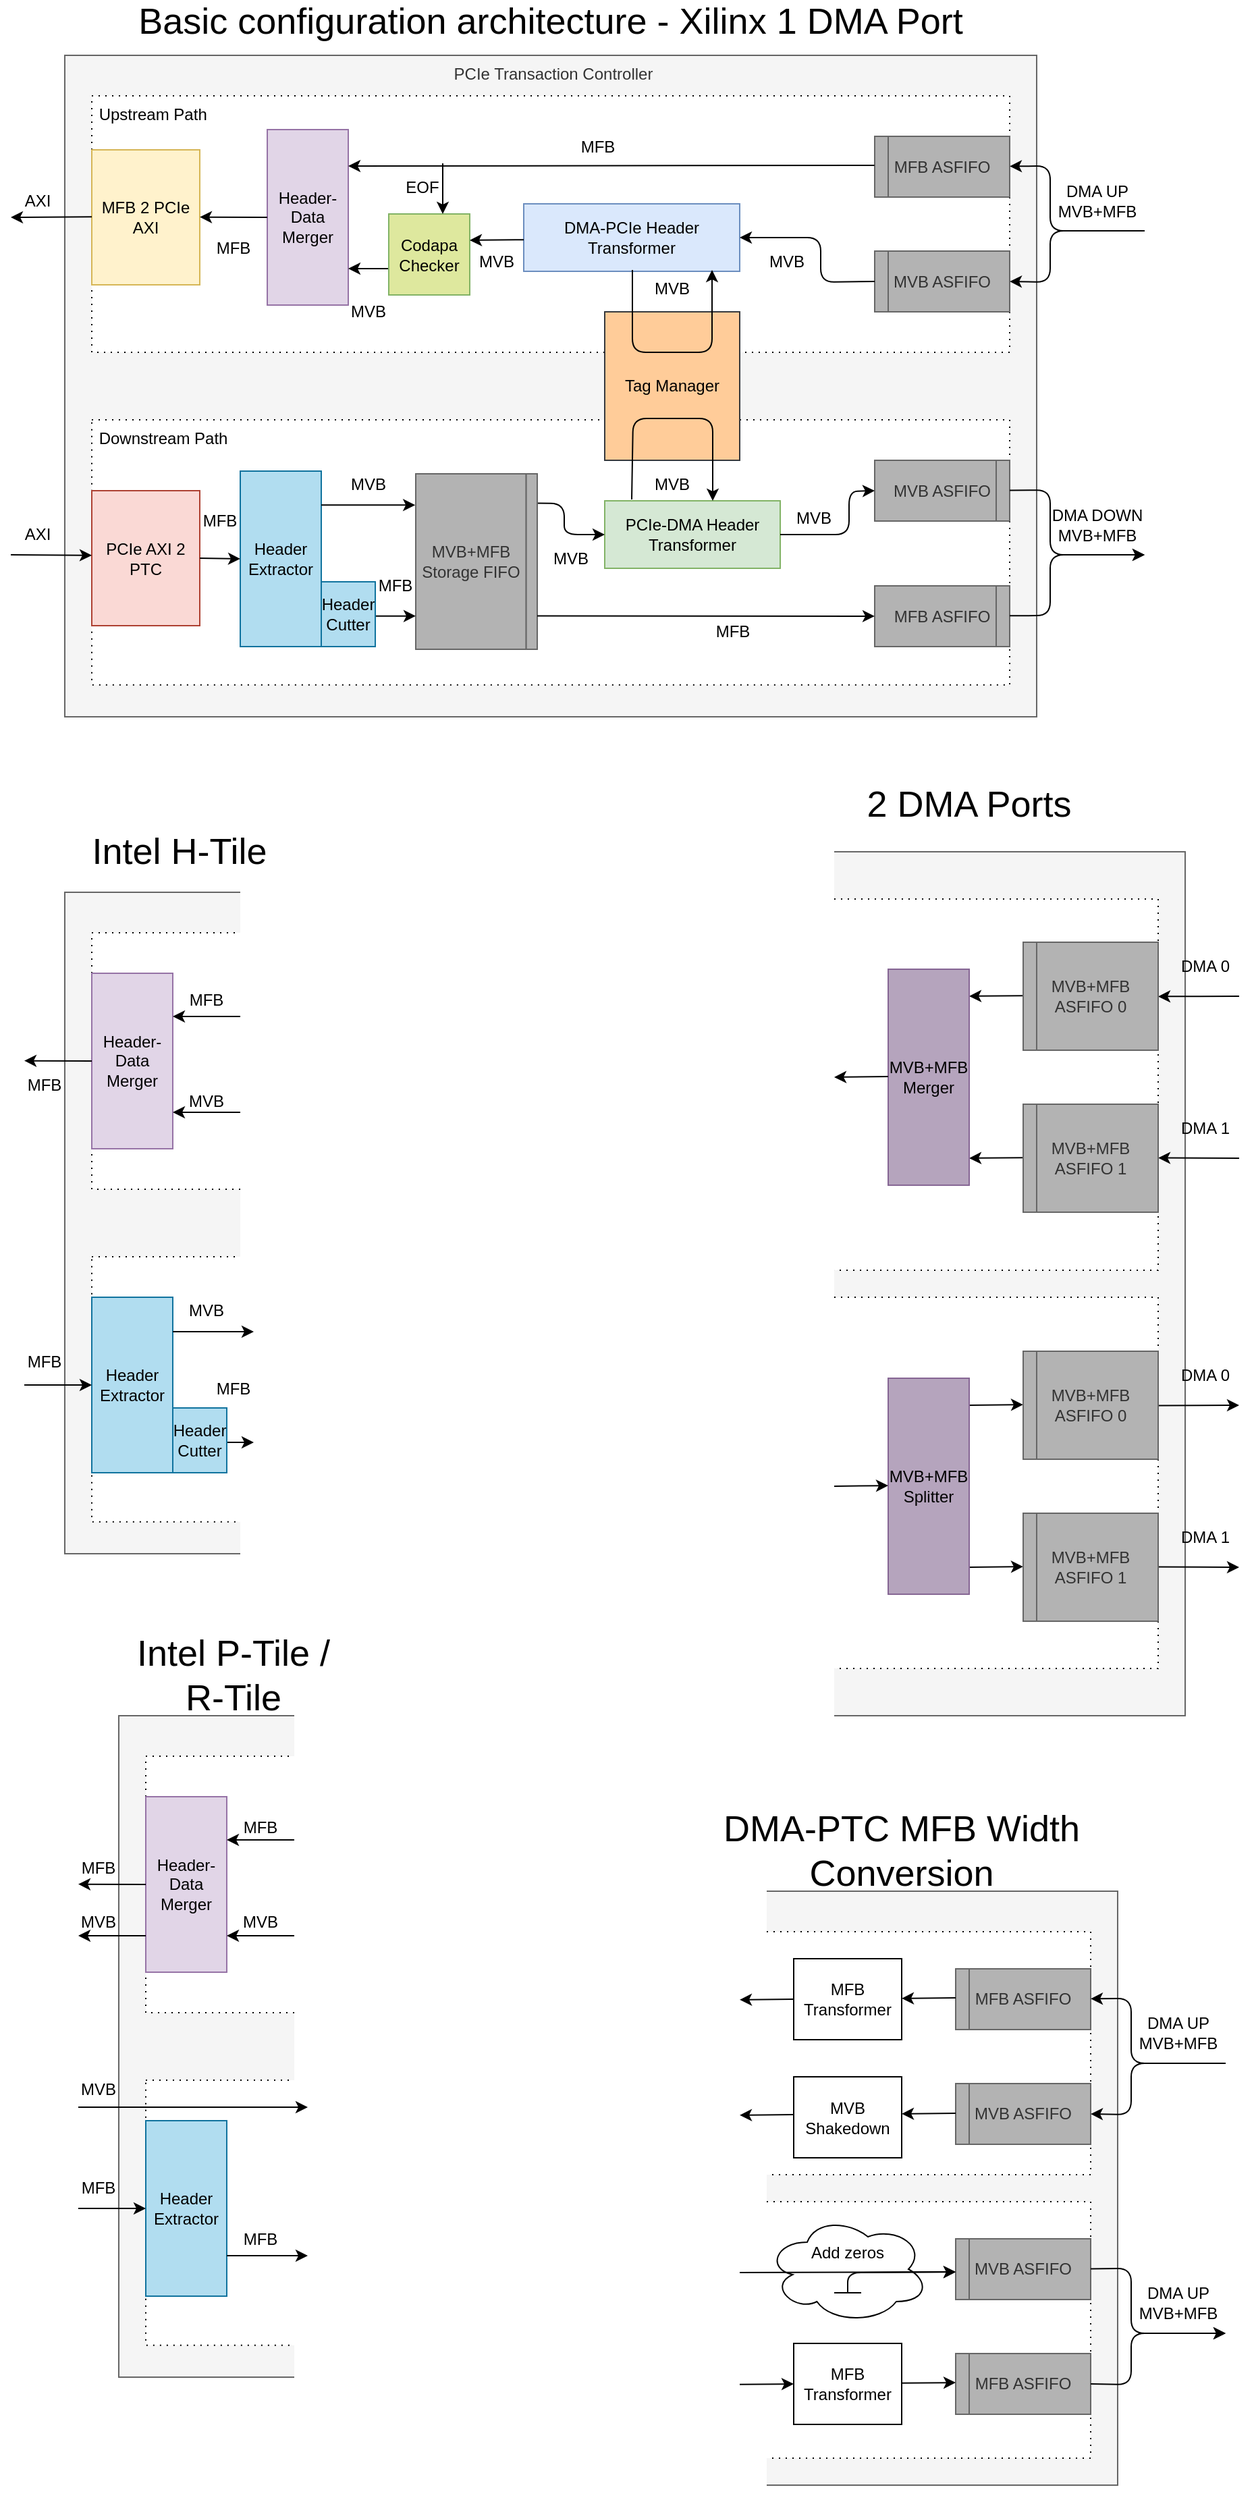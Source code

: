 <mxfile version="14.6.12" type="device"><diagram id="xTpiPwgHce6fe6Ud6E1_" name="Page-1"><mxGraphModel dx="1673" dy="1736" grid="1" gridSize="10" guides="1" tooltips="1" connect="1" arrows="1" fold="1" page="1" pageScale="1" pageWidth="1169" pageHeight="827" math="0" shadow="0"><root><mxCell id="0"/><mxCell id="1" parent="0"/><mxCell id="1_tDO64we44jOzULqtLH-165" value="" style="group" vertex="1" connectable="0" parent="1"><mxGeometry x="790" y="560" width="370" height="700" as="geometry"/></mxCell><mxCell id="1_tDO64we44jOzULqtLH-6" value="" style="rounded=0;whiteSpace=wrap;html=1;align=center;verticalAlign=top;spacingLeft=4;fillColor=#f5f5f5;strokeColor=#666666;fontColor=#333333;" vertex="1" parent="1_tDO64we44jOzULqtLH-165"><mxGeometry x="40" y="50" width="280" height="640" as="geometry"/></mxCell><mxCell id="1_tDO64we44jOzULqtLH-7" value="" style="rounded=0;whiteSpace=wrap;html=1;dashed=1;dashPattern=1 4;verticalAlign=top;align=left;" vertex="1" parent="1_tDO64we44jOzULqtLH-165"><mxGeometry x="30" y="380" width="270" height="275.01" as="geometry"/></mxCell><mxCell id="1_tDO64we44jOzULqtLH-8" value="" style="rounded=0;whiteSpace=wrap;html=1;dashed=1;dashPattern=1 4;verticalAlign=top;align=left;" vertex="1" parent="1_tDO64we44jOzULqtLH-165"><mxGeometry x="30" y="84.98" width="270" height="275.02" as="geometry"/></mxCell><mxCell id="1_tDO64we44jOzULqtLH-13" value="" style="endArrow=classic;html=1;" edge="1" parent="1_tDO64we44jOzULqtLH-165"><mxGeometry width="50" height="50" relative="1" as="geometry"><mxPoint x="360" y="157" as="sourcePoint"/><mxPoint x="300.0" y="157.188" as="targetPoint"/><Array as="points"/></mxGeometry></mxCell><mxCell id="1_tDO64we44jOzULqtLH-14" value="" style="endArrow=classic;html=1;" edge="1" parent="1_tDO64we44jOzULqtLH-165"><mxGeometry width="50" height="50" relative="1" as="geometry"><mxPoint x="360" y="277" as="sourcePoint"/><mxPoint x="300.0" y="276.768" as="targetPoint"/><Array as="points"/></mxGeometry></mxCell><mxCell id="1_tDO64we44jOzULqtLH-15" value="DMA 0" style="rounded=0;whiteSpace=wrap;html=1;dashed=1;dashPattern=1 4;fillColor=none;align=center;strokeColor=none;" vertex="1" parent="1_tDO64we44jOzULqtLH-165"><mxGeometry x="300" y="117" width="70" height="35" as="geometry"/></mxCell><mxCell id="1_tDO64we44jOzULqtLH-16" value="DMA 1" style="rounded=0;whiteSpace=wrap;html=1;dashed=1;dashPattern=1 4;fillColor=none;align=center;strokeColor=none;" vertex="1" parent="1_tDO64we44jOzULqtLH-165"><mxGeometry x="300" y="237" width="70" height="35" as="geometry"/></mxCell><mxCell id="1_tDO64we44jOzULqtLH-20" value="" style="endArrow=classic;html=1;" edge="1" parent="1_tDO64we44jOzULqtLH-165"><mxGeometry width="50" height="50" relative="1" as="geometry"><mxPoint x="200" y="156.58" as="sourcePoint"/><mxPoint x="160" y="157" as="targetPoint"/><Array as="points"/></mxGeometry></mxCell><mxCell id="1_tDO64we44jOzULqtLH-21" value="" style="endArrow=classic;html=1;" edge="1" parent="1_tDO64we44jOzULqtLH-165"><mxGeometry width="50" height="50" relative="1" as="geometry"><mxPoint x="200" y="276.58" as="sourcePoint"/><mxPoint x="160" y="277" as="targetPoint"/><Array as="points"/></mxGeometry></mxCell><mxCell id="1_tDO64we44jOzULqtLH-22" value="MVB+MFB Merger" style="rounded=0;whiteSpace=wrap;html=1;strokeColor=#866694;fillColor=#B5A4BD;" vertex="1" parent="1_tDO64we44jOzULqtLH-165"><mxGeometry x="100" y="137" width="60" height="160" as="geometry"/></mxCell><mxCell id="1_tDO64we44jOzULqtLH-23" value="" style="group" vertex="1" connectable="0" parent="1_tDO64we44jOzULqtLH-165"><mxGeometry x="200" y="117" width="100" height="200" as="geometry"/></mxCell><mxCell id="1_tDO64we44jOzULqtLH-3" value="" style="group;verticalAlign=top;" vertex="1" connectable="0" parent="1_tDO64we44jOzULqtLH-23"><mxGeometry width="100" height="80" as="geometry"/></mxCell><mxCell id="1_tDO64we44jOzULqtLH-4" value="MVB+MFB ASFIFO 0" style="rounded=0;whiteSpace=wrap;html=1;fillColor=#B3B3B3;strokeColor=#666666;fontColor=#333333;" vertex="1" parent="1_tDO64we44jOzULqtLH-3"><mxGeometry width="100" height="80" as="geometry"/></mxCell><mxCell id="1_tDO64we44jOzULqtLH-5" value="" style="endArrow=none;html=1;fillColor=#f5f5f5;strokeColor=#666666;" edge="1" parent="1_tDO64we44jOzULqtLH-3"><mxGeometry width="50" height="50" relative="1" as="geometry"><mxPoint x="10" y="80" as="sourcePoint"/><mxPoint x="10" as="targetPoint"/></mxGeometry></mxCell><mxCell id="1_tDO64we44jOzULqtLH-10" value="" style="group;verticalAlign=top;" vertex="1" connectable="0" parent="1_tDO64we44jOzULqtLH-23"><mxGeometry y="120" width="100" height="80" as="geometry"/></mxCell><mxCell id="1_tDO64we44jOzULqtLH-11" value="MVB+MFB ASFIFO 1" style="rounded=0;whiteSpace=wrap;html=1;fillColor=#B3B3B3;strokeColor=#666666;fontColor=#333333;" vertex="1" parent="1_tDO64we44jOzULqtLH-10"><mxGeometry width="100" height="80" as="geometry"/></mxCell><mxCell id="1_tDO64we44jOzULqtLH-12" value="" style="endArrow=none;html=1;fillColor=#f5f5f5;strokeColor=#666666;" edge="1" parent="1_tDO64we44jOzULqtLH-10"><mxGeometry width="50" height="50" relative="1" as="geometry"><mxPoint x="10" y="80" as="sourcePoint"/><mxPoint x="10" as="targetPoint"/></mxGeometry></mxCell><mxCell id="1_tDO64we44jOzULqtLH-26" value="" style="endArrow=classic;html=1;" edge="1" parent="1_tDO64we44jOzULqtLH-165"><mxGeometry width="50" height="50" relative="1" as="geometry"><mxPoint x="100" y="216.5" as="sourcePoint"/><mxPoint x="60" y="217" as="targetPoint"/><Array as="points"/></mxGeometry></mxCell><mxCell id="1_tDO64we44jOzULqtLH-45" value="" style="endArrow=classic;html=1;" edge="1" parent="1_tDO64we44jOzULqtLH-165"><mxGeometry width="50" height="50" relative="1" as="geometry"><mxPoint x="300.0" y="460.188" as="sourcePoint"/><mxPoint x="360" y="460" as="targetPoint"/><Array as="points"/></mxGeometry></mxCell><mxCell id="1_tDO64we44jOzULqtLH-46" value="" style="endArrow=classic;html=1;" edge="1" parent="1_tDO64we44jOzULqtLH-165"><mxGeometry width="50" height="50" relative="1" as="geometry"><mxPoint x="300.0" y="579.767" as="sourcePoint"/><mxPoint x="360" y="580" as="targetPoint"/><Array as="points"/></mxGeometry></mxCell><mxCell id="1_tDO64we44jOzULqtLH-47" value="DMA 0" style="rounded=0;whiteSpace=wrap;html=1;dashed=1;dashPattern=1 4;fillColor=none;align=center;strokeColor=none;" vertex="1" parent="1_tDO64we44jOzULqtLH-165"><mxGeometry x="300" y="420" width="70" height="35" as="geometry"/></mxCell><mxCell id="1_tDO64we44jOzULqtLH-48" value="DMA 1" style="rounded=0;whiteSpace=wrap;html=1;dashed=1;dashPattern=1 4;fillColor=none;align=center;strokeColor=none;" vertex="1" parent="1_tDO64we44jOzULqtLH-165"><mxGeometry x="300" y="540" width="70" height="35" as="geometry"/></mxCell><mxCell id="1_tDO64we44jOzULqtLH-49" value="" style="endArrow=classic;html=1;" edge="1" parent="1_tDO64we44jOzULqtLH-165"><mxGeometry width="50" height="50" relative="1" as="geometry"><mxPoint x="160" y="460" as="sourcePoint"/><mxPoint x="200" y="459.58" as="targetPoint"/><Array as="points"/></mxGeometry></mxCell><mxCell id="1_tDO64we44jOzULqtLH-50" value="" style="endArrow=classic;html=1;" edge="1" parent="1_tDO64we44jOzULqtLH-165"><mxGeometry width="50" height="50" relative="1" as="geometry"><mxPoint x="160" y="580" as="sourcePoint"/><mxPoint x="200" y="579.58" as="targetPoint"/><Array as="points"/></mxGeometry></mxCell><mxCell id="1_tDO64we44jOzULqtLH-51" value="MVB+MFB Splitter" style="rounded=0;whiteSpace=wrap;html=1;strokeColor=#866694;fillColor=#B5A4BD;" vertex="1" parent="1_tDO64we44jOzULqtLH-165"><mxGeometry x="100" y="440" width="60" height="160" as="geometry"/></mxCell><mxCell id="1_tDO64we44jOzULqtLH-52" value="" style="group" vertex="1" connectable="0" parent="1_tDO64we44jOzULqtLH-165"><mxGeometry x="200" y="420" width="100" height="200" as="geometry"/></mxCell><mxCell id="1_tDO64we44jOzULqtLH-53" value="" style="group;verticalAlign=top;" vertex="1" connectable="0" parent="1_tDO64we44jOzULqtLH-52"><mxGeometry width="100" height="80" as="geometry"/></mxCell><mxCell id="1_tDO64we44jOzULqtLH-54" value="MVB+MFB ASFIFO 0" style="rounded=0;whiteSpace=wrap;html=1;fillColor=#B3B3B3;strokeColor=#666666;fontColor=#333333;" vertex="1" parent="1_tDO64we44jOzULqtLH-53"><mxGeometry width="100" height="80" as="geometry"/></mxCell><mxCell id="1_tDO64we44jOzULqtLH-55" value="" style="endArrow=none;html=1;fillColor=#f5f5f5;strokeColor=#666666;" edge="1" parent="1_tDO64we44jOzULqtLH-53"><mxGeometry width="50" height="50" relative="1" as="geometry"><mxPoint x="10" y="80" as="sourcePoint"/><mxPoint x="10" as="targetPoint"/></mxGeometry></mxCell><mxCell id="1_tDO64we44jOzULqtLH-56" value="" style="group;verticalAlign=top;" vertex="1" connectable="0" parent="1_tDO64we44jOzULqtLH-52"><mxGeometry y="120" width="100" height="80" as="geometry"/></mxCell><mxCell id="1_tDO64we44jOzULqtLH-57" value="MVB+MFB ASFIFO 1" style="rounded=0;whiteSpace=wrap;html=1;fillColor=#B3B3B3;strokeColor=#666666;fontColor=#333333;" vertex="1" parent="1_tDO64we44jOzULqtLH-56"><mxGeometry width="100" height="80" as="geometry"/></mxCell><mxCell id="1_tDO64we44jOzULqtLH-58" value="" style="endArrow=none;html=1;fillColor=#f5f5f5;strokeColor=#666666;" edge="1" parent="1_tDO64we44jOzULqtLH-56"><mxGeometry width="50" height="50" relative="1" as="geometry"><mxPoint x="10" y="80" as="sourcePoint"/><mxPoint x="10" as="targetPoint"/></mxGeometry></mxCell><mxCell id="1_tDO64we44jOzULqtLH-59" value="" style="endArrow=classic;html=1;" edge="1" parent="1_tDO64we44jOzULqtLH-165"><mxGeometry width="50" height="50" relative="1" as="geometry"><mxPoint x="60" y="520" as="sourcePoint"/><mxPoint x="100" y="519.5" as="targetPoint"/><Array as="points"/></mxGeometry></mxCell><mxCell id="1_tDO64we44jOzULqtLH-61" value="" style="rounded=0;whiteSpace=wrap;html=1;fontSize=27;strokeColor=none;" vertex="1" parent="1_tDO64we44jOzULqtLH-165"><mxGeometry y="40" width="60" height="660" as="geometry"/></mxCell><mxCell id="1_tDO64we44jOzULqtLH-62" value="2 DMA Ports" style="text;html=1;strokeColor=none;fillColor=none;align=center;verticalAlign=middle;whiteSpace=wrap;rounded=0;fontSize=27;" vertex="1" parent="1_tDO64we44jOzULqtLH-165"><mxGeometry width="320" height="30" as="geometry"/></mxCell><mxCell id="1_tDO64we44jOzULqtLH-166" value="" style="group" vertex="1" connectable="0" parent="1"><mxGeometry x="240" y="-20" width="840" height="530" as="geometry"/></mxCell><mxCell id="1_tDO64we44jOzULqtLH-29" value="" style="group" vertex="1" connectable="0" parent="1_tDO64we44jOzULqtLH-166"><mxGeometry x="40" y="40" width="720" height="490" as="geometry"/></mxCell><mxCell id="fyIay_0AKtStZzvYcuYL-131" value="PCIe Transaction Controller" style="rounded=0;whiteSpace=wrap;html=1;align=center;verticalAlign=top;spacingLeft=4;fillColor=#f5f5f5;strokeColor=#666666;fontColor=#333333;" parent="1_tDO64we44jOzULqtLH-29" vertex="1"><mxGeometry width="720" height="490" as="geometry"/></mxCell><mxCell id="ilnZwvJ7p0mJ0lUJtfhc-2" value="&amp;nbsp;Downstream Path" style="rounded=0;whiteSpace=wrap;html=1;dashed=1;dashPattern=1 4;verticalAlign=top;align=left;" parent="1_tDO64we44jOzULqtLH-29" vertex="1"><mxGeometry x="20" y="270" width="680" height="196.43" as="geometry"/></mxCell><mxCell id="ilnZwvJ7p0mJ0lUJtfhc-3" value="&amp;nbsp;Upstream Path" style="rounded=0;whiteSpace=wrap;html=1;dashed=1;dashPattern=1 4;verticalAlign=top;align=left;" parent="1_tDO64we44jOzULqtLH-29" vertex="1"><mxGeometry x="20" y="30" width="680" height="190" as="geometry"/></mxCell><mxCell id="ilnZwvJ7p0mJ0lUJtfhc-6" value="Tag Manager" style="rounded=0;whiteSpace=wrap;html=1;fillColor=#ffcc99;strokeColor=#36393d;" parent="1_tDO64we44jOzULqtLH-166" vertex="1"><mxGeometry x="440" y="230" width="100" height="110" as="geometry"/></mxCell><mxCell id="ilnZwvJ7p0mJ0lUJtfhc-9" value="" style="group" parent="1_tDO64we44jOzULqtLH-166" vertex="1" connectable="0"><mxGeometry x="640" y="100" width="100" height="45" as="geometry"/></mxCell><mxCell id="ilnZwvJ7p0mJ0lUJtfhc-7" value="MFB ASFIFO" style="rounded=0;whiteSpace=wrap;html=1;fillColor=#B3B3B3;strokeColor=#666666;fontColor=#333333;" parent="ilnZwvJ7p0mJ0lUJtfhc-9" vertex="1"><mxGeometry width="100" height="45" as="geometry"/></mxCell><mxCell id="ilnZwvJ7p0mJ0lUJtfhc-8" value="" style="endArrow=none;html=1;fillColor=#f5f5f5;strokeColor=#666666;" parent="ilnZwvJ7p0mJ0lUJtfhc-9" edge="1"><mxGeometry width="50" height="50" relative="1" as="geometry"><mxPoint x="10" y="45" as="sourcePoint"/><mxPoint x="10" as="targetPoint"/></mxGeometry></mxCell><mxCell id="ilnZwvJ7p0mJ0lUJtfhc-10" value="" style="group" parent="1_tDO64we44jOzULqtLH-166" vertex="1" connectable="0"><mxGeometry x="640" y="185" width="100" height="45" as="geometry"/></mxCell><mxCell id="ilnZwvJ7p0mJ0lUJtfhc-11" value="MVB ASFIFO" style="rounded=0;whiteSpace=wrap;html=1;fillColor=#B3B3B3;strokeColor=#666666;fontColor=#333333;" parent="ilnZwvJ7p0mJ0lUJtfhc-10" vertex="1"><mxGeometry width="100" height="45" as="geometry"/></mxCell><mxCell id="ilnZwvJ7p0mJ0lUJtfhc-12" value="" style="endArrow=none;html=1;fillColor=#f5f5f5;strokeColor=#666666;" parent="ilnZwvJ7p0mJ0lUJtfhc-10" edge="1"><mxGeometry width="50" height="50" relative="1" as="geometry"><mxPoint x="10" y="45" as="sourcePoint"/><mxPoint x="10" as="targetPoint"/></mxGeometry></mxCell><mxCell id="ilnZwvJ7p0mJ0lUJtfhc-13" value="rrrr" style="group" parent="1_tDO64we44jOzULqtLH-166" vertex="1" connectable="0"><mxGeometry x="640" y="433" width="100" height="45" as="geometry"/></mxCell><mxCell id="ilnZwvJ7p0mJ0lUJtfhc-14" value="MFB ASFIFO" style="rounded=0;whiteSpace=wrap;html=1;fillColor=#B3B3B3;strokeColor=#666666;fontColor=#333333;" parent="ilnZwvJ7p0mJ0lUJtfhc-13" vertex="1"><mxGeometry width="100" height="45" as="geometry"/></mxCell><mxCell id="ilnZwvJ7p0mJ0lUJtfhc-15" value="" style="endArrow=none;html=1;fillColor=#f5f5f5;strokeColor=#666666;" parent="ilnZwvJ7p0mJ0lUJtfhc-13" edge="1"><mxGeometry width="50" height="50" relative="1" as="geometry"><mxPoint x="90" y="45" as="sourcePoint"/><mxPoint x="90" as="targetPoint"/></mxGeometry></mxCell><mxCell id="ilnZwvJ7p0mJ0lUJtfhc-16" value="" style="group" parent="1_tDO64we44jOzULqtLH-166" vertex="1" connectable="0"><mxGeometry x="640" y="340" width="100" height="45" as="geometry"/></mxCell><mxCell id="ilnZwvJ7p0mJ0lUJtfhc-17" value="MVB ASFIFO" style="rounded=0;whiteSpace=wrap;html=1;fillColor=#B3B3B3;strokeColor=#666666;fontColor=#333333;" parent="ilnZwvJ7p0mJ0lUJtfhc-16" vertex="1"><mxGeometry width="100" height="45" as="geometry"/></mxCell><mxCell id="ilnZwvJ7p0mJ0lUJtfhc-18" value="" style="endArrow=none;html=1;fillColor=#f5f5f5;strokeColor=#666666;" parent="ilnZwvJ7p0mJ0lUJtfhc-16" edge="1"><mxGeometry width="50" height="50" relative="1" as="geometry"><mxPoint x="90" y="45" as="sourcePoint"/><mxPoint x="90" as="targetPoint"/></mxGeometry></mxCell><mxCell id="ilnZwvJ7p0mJ0lUJtfhc-20" value="DMA-PCIe Header Transformer" style="rounded=0;whiteSpace=wrap;html=1;fillColor=#dae8fc;strokeColor=#6c8ebf;" parent="1_tDO64we44jOzULqtLH-166" vertex="1"><mxGeometry x="380" y="150" width="160" height="50" as="geometry"/></mxCell><mxCell id="ilnZwvJ7p0mJ0lUJtfhc-21" value="PCIe-DMA Header Transformer" style="rounded=0;whiteSpace=wrap;html=1;fillColor=#d5e8d4;strokeColor=#82b366;" parent="1_tDO64we44jOzULqtLH-166" vertex="1"><mxGeometry x="440" y="370" width="130" height="50" as="geometry"/></mxCell><mxCell id="ilnZwvJ7p0mJ0lUJtfhc-30" value="Header Extractor" style="rounded=0;whiteSpace=wrap;html=1;fillColor=#b1ddf0;strokeColor=#10739e;" parent="1_tDO64we44jOzULqtLH-166" vertex="1"><mxGeometry x="170" y="348" width="60" height="130" as="geometry"/></mxCell><mxCell id="ilnZwvJ7p0mJ0lUJtfhc-31" value="Header-Data Merger" style="rounded=0;whiteSpace=wrap;html=1;fillColor=#e1d5e7;strokeColor=#9673a6;" parent="1_tDO64we44jOzULqtLH-166" vertex="1"><mxGeometry x="190" y="95" width="60" height="130" as="geometry"/></mxCell><mxCell id="ilnZwvJ7p0mJ0lUJtfhc-32" value="MFB 2 PCIe AXI" style="rounded=0;whiteSpace=wrap;html=1;fillColor=#fff2cc;strokeColor=#d6b656;" parent="1_tDO64we44jOzULqtLH-166" vertex="1"><mxGeometry x="60" y="110" width="80" height="100" as="geometry"/></mxCell><mxCell id="ilnZwvJ7p0mJ0lUJtfhc-33" value="PCIe AXI 2 PTC" style="rounded=0;whiteSpace=wrap;html=1;fillColor=#fad9d5;strokeColor=#ae4132;" parent="1_tDO64we44jOzULqtLH-166" vertex="1"><mxGeometry x="60" y="362.5" width="80" height="100" as="geometry"/></mxCell><mxCell id="ilnZwvJ7p0mJ0lUJtfhc-36" value="" style="endArrow=classic;html=1;exitX=1;exitY=0.5;exitDx=0;exitDy=0;" parent="1_tDO64we44jOzULqtLH-166" source="ilnZwvJ7p0mJ0lUJtfhc-33" edge="1"><mxGeometry width="50" height="50" relative="1" as="geometry"><mxPoint x="870" y="187.5" as="sourcePoint"/><mxPoint x="170" y="413" as="targetPoint"/></mxGeometry></mxCell><mxCell id="ilnZwvJ7p0mJ0lUJtfhc-37" value="" style="endArrow=classic;html=1;" parent="1_tDO64we44jOzULqtLH-166" edge="1"><mxGeometry width="50" height="50" relative="1" as="geometry"><mxPoint x="740" y="362.29" as="sourcePoint"/><mxPoint x="840" y="410" as="targetPoint"/><Array as="points"><mxPoint x="770" y="362"/><mxPoint x="770" y="410"/></Array></mxGeometry></mxCell><mxCell id="ilnZwvJ7p0mJ0lUJtfhc-38" value="" style="endArrow=classic;html=1;" parent="1_tDO64we44jOzULqtLH-166" target="ilnZwvJ7p0mJ0lUJtfhc-7" edge="1"><mxGeometry width="50" height="50" relative="1" as="geometry"><mxPoint x="840" y="170" as="sourcePoint"/><mxPoint x="901.54" y="122.16" as="targetPoint"/><Array as="points"><mxPoint x="770" y="170"/><mxPoint x="770" y="122"/></Array></mxGeometry></mxCell><mxCell id="ilnZwvJ7p0mJ0lUJtfhc-54" value="" style="endArrow=classic;html=1;entryX=-0.005;entryY=0.178;entryDx=0;entryDy=0;entryPerimeter=0;exitX=1;exitY=0.193;exitDx=0;exitDy=0;exitPerimeter=0;" parent="1_tDO64we44jOzULqtLH-166" target="ilnZwvJ7p0mJ0lUJtfhc-24" edge="1" source="ilnZwvJ7p0mJ0lUJtfhc-30"><mxGeometry width="50" height="50" relative="1" as="geometry"><mxPoint x="250" y="373" as="sourcePoint"/><mxPoint x="260" y="373" as="targetPoint"/></mxGeometry></mxCell><mxCell id="ilnZwvJ7p0mJ0lUJtfhc-55" value="" style="endArrow=classic;html=1;entryX=0;entryY=0.5;entryDx=0;entryDy=0;exitX=0.878;exitY=0.167;exitDx=0;exitDy=0;exitPerimeter=0;" parent="1_tDO64we44jOzULqtLH-166" source="ilnZwvJ7p0mJ0lUJtfhc-57" target="ilnZwvJ7p0mJ0lUJtfhc-21" edge="1"><mxGeometry width="50" height="50" relative="1" as="geometry"><mxPoint x="420" y="372.21" as="sourcePoint"/><mxPoint x="530" y="372.41" as="targetPoint"/><Array as="points"><mxPoint x="410" y="372"/><mxPoint x="410" y="395"/></Array></mxGeometry></mxCell><mxCell id="ilnZwvJ7p0mJ0lUJtfhc-58" value="" style="group" parent="1_tDO64we44jOzULqtLH-166" vertex="1" connectable="0"><mxGeometry x="300" y="350" width="90" height="130" as="geometry"/></mxCell><mxCell id="ilnZwvJ7p0mJ0lUJtfhc-23" value="" style="group" parent="ilnZwvJ7p0mJ0lUJtfhc-58" vertex="1" connectable="0"><mxGeometry width="81.818" height="130" as="geometry"/></mxCell><mxCell id="ilnZwvJ7p0mJ0lUJtfhc-24" value="MVB+MFB Storage FIFO" style="rounded=0;whiteSpace=wrap;html=1;fillColor=#B3B3B3;strokeColor=#666666;fontColor=#333333;" parent="ilnZwvJ7p0mJ0lUJtfhc-23" vertex="1"><mxGeometry width="81.818" height="130" as="geometry"/></mxCell><mxCell id="ilnZwvJ7p0mJ0lUJtfhc-56" value="" style="group" parent="ilnZwvJ7p0mJ0lUJtfhc-58" vertex="1" connectable="0"><mxGeometry x="81.818" width="8.182" height="130" as="geometry"/></mxCell><mxCell id="ilnZwvJ7p0mJ0lUJtfhc-57" value="" style="rounded=0;whiteSpace=wrap;html=1;fillColor=#B3B3B3;strokeColor=#666666;fontColor=#333333;" parent="ilnZwvJ7p0mJ0lUJtfhc-56" vertex="1"><mxGeometry width="8.182" height="130" as="geometry"/></mxCell><mxCell id="ilnZwvJ7p0mJ0lUJtfhc-59" value="" style="group" parent="1_tDO64we44jOzULqtLH-166" vertex="1" connectable="0"><mxGeometry x="290" y="434" width="90" height="45" as="geometry"/></mxCell><mxCell id="ilnZwvJ7p0mJ0lUJtfhc-65" value="" style="endArrow=classic;html=1;entryX=0;entryY=0.5;entryDx=0;entryDy=0;exitX=1;exitY=0.826;exitDx=0;exitDy=0;exitPerimeter=0;" parent="1_tDO64we44jOzULqtLH-166" edge="1" source="ilnZwvJ7p0mJ0lUJtfhc-30"><mxGeometry width="50" height="50" relative="1" as="geometry"><mxPoint x="250" y="455" as="sourcePoint"/><mxPoint x="300" y="455.33" as="targetPoint"/></mxGeometry></mxCell><mxCell id="ilnZwvJ7p0mJ0lUJtfhc-66" value="" style="endArrow=classic;html=1;" parent="1_tDO64we44jOzULqtLH-166" target="ilnZwvJ7p0mJ0lUJtfhc-14" edge="1"><mxGeometry width="50" height="50" relative="1" as="geometry"><mxPoint x="390" y="455.21" as="sourcePoint"/><mxPoint x="430" y="455.33" as="targetPoint"/></mxGeometry></mxCell><mxCell id="ilnZwvJ7p0mJ0lUJtfhc-67" value="" style="endArrow=classic;html=1;entryX=0;entryY=0.5;entryDx=0;entryDy=0;exitX=1;exitY=0.5;exitDx=0;exitDy=0;" parent="1_tDO64we44jOzULqtLH-166" source="ilnZwvJ7p0mJ0lUJtfhc-21" target="ilnZwvJ7p0mJ0lUJtfhc-17" edge="1"><mxGeometry width="50" height="50" relative="1" as="geometry"><mxPoint x="600.002" y="395.0" as="sourcePoint"/><mxPoint x="651" y="418.29" as="targetPoint"/><Array as="points"><mxPoint x="621" y="395"/><mxPoint x="621" y="363"/></Array></mxGeometry></mxCell><mxCell id="ilnZwvJ7p0mJ0lUJtfhc-71" value="" style="endArrow=classic;html=1;entryX=1;entryY=0.5;entryDx=0;entryDy=0;exitX=0;exitY=0.5;exitDx=0;exitDy=0;" parent="1_tDO64we44jOzULqtLH-166" source="ilnZwvJ7p0mJ0lUJtfhc-11" target="ilnZwvJ7p0mJ0lUJtfhc-20" edge="1"><mxGeometry width="50" height="50" relative="1" as="geometry"><mxPoint x="646.64" y="170" as="sourcePoint"/><mxPoint x="590" y="170" as="targetPoint"/><Array as="points"><mxPoint x="600" y="208"/><mxPoint x="600" y="175"/></Array></mxGeometry></mxCell><mxCell id="ilnZwvJ7p0mJ0lUJtfhc-73" value="" style="endArrow=classic;html=1;" parent="1_tDO64we44jOzULqtLH-166" edge="1"><mxGeometry width="50" height="50" relative="1" as="geometry"><mxPoint x="300" y="198" as="sourcePoint"/><mxPoint x="250" y="198" as="targetPoint"/><Array as="points"/></mxGeometry></mxCell><mxCell id="ilnZwvJ7p0mJ0lUJtfhc-74" value="" style="endArrow=classic;html=1;entryX=1;entryY=0.5;entryDx=0;entryDy=0;" parent="1_tDO64we44jOzULqtLH-166" target="ilnZwvJ7p0mJ0lUJtfhc-11" edge="1"><mxGeometry width="50" height="50" relative="1" as="geometry"><mxPoint x="840" y="170" as="sourcePoint"/><mxPoint x="820" y="200" as="targetPoint"/><Array as="points"><mxPoint x="770" y="170"/><mxPoint x="770" y="208"/></Array></mxGeometry></mxCell><mxCell id="ilnZwvJ7p0mJ0lUJtfhc-75" value="" style="endArrow=classic;html=1;exitX=-0.002;exitY=0.477;exitDx=0;exitDy=0;exitPerimeter=0;" parent="1_tDO64we44jOzULqtLH-166" source="ilnZwvJ7p0mJ0lUJtfhc-7" edge="1"><mxGeometry width="50" height="50" relative="1" as="geometry"><mxPoint x="637.059" y="121.91" as="sourcePoint"/><mxPoint x="250" y="122" as="targetPoint"/></mxGeometry></mxCell><mxCell id="ilnZwvJ7p0mJ0lUJtfhc-76" value="" style="endArrow=classic;html=1;entryX=1;entryY=0.611;entryDx=0;entryDy=0;entryPerimeter=0;exitX=0;exitY=0.5;exitDx=0;exitDy=0;" parent="1_tDO64we44jOzULqtLH-166" source="ilnZwvJ7p0mJ0lUJtfhc-31" edge="1"><mxGeometry width="50" height="50" relative="1" as="geometry"><mxPoint x="260" y="159.94" as="sourcePoint"/><mxPoint x="140" y="159.8" as="targetPoint"/></mxGeometry></mxCell><mxCell id="ilnZwvJ7p0mJ0lUJtfhc-77" value="" style="endArrow=classic;html=1;entryX=0;entryY=0.5;entryDx=0;entryDy=0;" parent="1_tDO64we44jOzULqtLH-166" edge="1"><mxGeometry width="50" height="50" relative="1" as="geometry"><mxPoint y="410" as="sourcePoint"/><mxPoint x="60" y="410.37" as="targetPoint"/></mxGeometry></mxCell><mxCell id="ilnZwvJ7p0mJ0lUJtfhc-78" value="" style="endArrow=none;html=1;entryX=0;entryY=0.5;entryDx=0;entryDy=0;endFill=0;startArrow=classic;startFill=1;" parent="1_tDO64we44jOzULqtLH-166" edge="1"><mxGeometry width="50" height="50" relative="1" as="geometry"><mxPoint y="160" as="sourcePoint"/><mxPoint x="60.0" y="159.66" as="targetPoint"/></mxGeometry></mxCell><mxCell id="ilnZwvJ7p0mJ0lUJtfhc-79" value="" style="endArrow=classic;html=1;" parent="1_tDO64we44jOzULqtLH-166" edge="1"><mxGeometry width="50" height="50" relative="1" as="geometry"><mxPoint x="740" y="455.16" as="sourcePoint"/><mxPoint x="840" y="410" as="targetPoint"/><Array as="points"><mxPoint x="770" y="455"/><mxPoint x="770" y="410"/></Array></mxGeometry></mxCell><mxCell id="ilnZwvJ7p0mJ0lUJtfhc-82" value="DMA UP MVB+MFB" style="rounded=0;whiteSpace=wrap;html=1;dashed=1;dashPattern=1 4;fillColor=none;align=center;strokeColor=none;" parent="1_tDO64we44jOzULqtLH-166" vertex="1"><mxGeometry x="770" y="130" width="70" height="35" as="geometry"/></mxCell><mxCell id="ilnZwvJ7p0mJ0lUJtfhc-83" value="DMA DOWN MVB+MFB" style="rounded=0;whiteSpace=wrap;html=1;dashed=1;dashPattern=1 4;fillColor=none;align=center;strokeColor=none;" parent="1_tDO64we44jOzULqtLH-166" vertex="1"><mxGeometry x="770" y="370" width="70" height="35" as="geometry"/></mxCell><mxCell id="ilnZwvJ7p0mJ0lUJtfhc-84" value="AXI" style="rounded=0;whiteSpace=wrap;html=1;dashed=1;dashPattern=1 4;fillColor=none;align=center;strokeColor=none;" parent="1_tDO64we44jOzULqtLH-166" vertex="1"><mxGeometry y="137.5" width="40" height="20" as="geometry"/></mxCell><mxCell id="ilnZwvJ7p0mJ0lUJtfhc-85" value="AXI" style="rounded=0;whiteSpace=wrap;html=1;dashed=1;dashPattern=1 4;fillColor=none;align=center;strokeColor=none;" parent="1_tDO64we44jOzULqtLH-166" vertex="1"><mxGeometry y="385" width="40" height="20" as="geometry"/></mxCell><mxCell id="ilnZwvJ7p0mJ0lUJtfhc-86" value="MFB" style="rounded=0;whiteSpace=wrap;html=1;dashed=1;dashPattern=1 4;fillColor=none;align=center;strokeColor=none;" parent="1_tDO64we44jOzULqtLH-166" vertex="1"><mxGeometry x="140" y="372.5" width="30" height="25" as="geometry"/></mxCell><mxCell id="ilnZwvJ7p0mJ0lUJtfhc-87" value="MFB" style="rounded=0;whiteSpace=wrap;html=1;dashed=1;dashPattern=1 4;fillColor=none;align=center;strokeColor=none;" parent="1_tDO64we44jOzULqtLH-166" vertex="1"><mxGeometry x="140" y="170" width="50" height="25" as="geometry"/></mxCell><mxCell id="ilnZwvJ7p0mJ0lUJtfhc-88" value="MVB" style="rounded=0;whiteSpace=wrap;html=1;dashed=1;dashPattern=1 4;fillColor=none;align=center;strokeColor=none;" parent="1_tDO64we44jOzULqtLH-166" vertex="1"><mxGeometry x="240" y="345" width="50" height="25" as="geometry"/></mxCell><mxCell id="ilnZwvJ7p0mJ0lUJtfhc-90" value="MFB" style="rounded=0;whiteSpace=wrap;html=1;dashed=1;dashPattern=1 4;fillColor=none;align=center;strokeColor=none;" parent="1_tDO64we44jOzULqtLH-166" vertex="1"><mxGeometry x="260" y="420" width="50" height="25" as="geometry"/></mxCell><mxCell id="ilnZwvJ7p0mJ0lUJtfhc-91" value="MFB" style="rounded=0;whiteSpace=wrap;html=1;dashed=1;dashPattern=1 4;fillColor=none;align=center;strokeColor=none;" parent="1_tDO64we44jOzULqtLH-166" vertex="1"><mxGeometry x="520" y="454" width="30" height="25" as="geometry"/></mxCell><mxCell id="ilnZwvJ7p0mJ0lUJtfhc-92" value="MVB" style="rounded=0;whiteSpace=wrap;html=1;dashed=1;dashPattern=1 4;fillColor=none;align=center;strokeColor=none;" parent="1_tDO64we44jOzULqtLH-166" vertex="1"><mxGeometry x="400" y="400" width="30" height="25" as="geometry"/></mxCell><mxCell id="ilnZwvJ7p0mJ0lUJtfhc-93" value="MVB" style="rounded=0;whiteSpace=wrap;html=1;dashed=1;dashPattern=1 4;fillColor=none;align=center;strokeColor=none;" parent="1_tDO64we44jOzULqtLH-166" vertex="1"><mxGeometry x="460" y="345" width="60" height="25" as="geometry"/></mxCell><mxCell id="ilnZwvJ7p0mJ0lUJtfhc-94" value="MVB" style="rounded=0;whiteSpace=wrap;html=1;dashed=1;dashPattern=1 4;fillColor=none;align=center;strokeColor=none;" parent="1_tDO64we44jOzULqtLH-166" vertex="1"><mxGeometry x="580" y="370" width="30" height="25" as="geometry"/></mxCell><mxCell id="ilnZwvJ7p0mJ0lUJtfhc-95" value="MVB" style="rounded=0;whiteSpace=wrap;html=1;dashed=1;dashPattern=1 4;fillColor=none;align=center;strokeColor=none;" parent="1_tDO64we44jOzULqtLH-166" vertex="1"><mxGeometry x="460" y="200" width="60" height="25" as="geometry"/></mxCell><mxCell id="ilnZwvJ7p0mJ0lUJtfhc-96" value="MVB" style="rounded=0;whiteSpace=wrap;html=1;dashed=1;dashPattern=1 4;fillColor=none;align=center;strokeColor=none;" parent="1_tDO64we44jOzULqtLH-166" vertex="1"><mxGeometry x="560" y="180" width="30" height="25" as="geometry"/></mxCell><mxCell id="ilnZwvJ7p0mJ0lUJtfhc-97" value="MFB" style="rounded=0;whiteSpace=wrap;html=1;dashed=1;dashPattern=1 4;fillColor=none;align=center;strokeColor=none;" parent="1_tDO64we44jOzULqtLH-166" vertex="1"><mxGeometry x="420" y="95" width="30" height="25" as="geometry"/></mxCell><mxCell id="ilnZwvJ7p0mJ0lUJtfhc-99" value="MVB" style="rounded=0;whiteSpace=wrap;html=1;dashed=1;dashPattern=1 4;fillColor=none;align=center;strokeColor=none;" parent="1_tDO64we44jOzULqtLH-166" vertex="1"><mxGeometry x="345" y="180" width="30" height="25" as="geometry"/></mxCell><mxCell id="FZHLJ8Y77FMGw7UW8cwS-2" value="" style="endArrow=classic;html=1;" parent="1_tDO64we44jOzULqtLH-166" edge="1"><mxGeometry width="50" height="50" relative="1" as="geometry"><mxPoint x="460.5" y="199" as="sourcePoint"/><mxPoint x="519.5" y="199" as="targetPoint"/><Array as="points"><mxPoint x="460.5" y="260"/><mxPoint x="519.5" y="260"/></Array></mxGeometry></mxCell><mxCell id="FZHLJ8Y77FMGw7UW8cwS-3" value="" style="endArrow=classic;html=1;exitX=0;exitY=1;exitDx=0;exitDy=0;" parent="1_tDO64we44jOzULqtLH-166" edge="1"><mxGeometry width="50" height="50" relative="1" as="geometry"><mxPoint x="460" y="369.0" as="sourcePoint"/><mxPoint x="520" y="370" as="targetPoint"/><Array as="points"><mxPoint x="461" y="309"/><mxPoint x="520" y="309"/></Array></mxGeometry></mxCell><mxCell id="1_tDO64we44jOzULqtLH-2" value="Basic configuration architecture - Xilinx 1 DMA Port" style="text;html=1;strokeColor=none;fillColor=none;align=center;verticalAlign=middle;whiteSpace=wrap;rounded=0;fontSize=27;" vertex="1" parent="1_tDO64we44jOzULqtLH-166"><mxGeometry x="40" width="720" height="30" as="geometry"/></mxCell><mxCell id="1_tDO64we44jOzULqtLH-27" value="Codapa Checker" style="rounded=0;whiteSpace=wrap;html=1;strokeColor=#82b366;fillColor=#DEE89E;" vertex="1" parent="1_tDO64we44jOzULqtLH-166"><mxGeometry x="280" y="157.5" width="60" height="60" as="geometry"/></mxCell><mxCell id="1_tDO64we44jOzULqtLH-28" value="" style="endArrow=classic;html=1;" edge="1" parent="1_tDO64we44jOzULqtLH-166"><mxGeometry width="50" height="50" relative="1" as="geometry"><mxPoint x="380" y="176.57" as="sourcePoint"/><mxPoint x="340" y="177" as="targetPoint"/><Array as="points"/></mxGeometry></mxCell><mxCell id="1_tDO64we44jOzULqtLH-30" value="" style="endArrow=classic;html=1;" edge="1" parent="1_tDO64we44jOzULqtLH-166"><mxGeometry width="50" height="50" relative="1" as="geometry"><mxPoint x="320" y="120" as="sourcePoint"/><mxPoint x="320" y="157.5" as="targetPoint"/><Array as="points"/></mxGeometry></mxCell><mxCell id="1_tDO64we44jOzULqtLH-31" value="MVB" style="rounded=0;whiteSpace=wrap;html=1;dashed=1;dashPattern=1 4;fillColor=none;align=center;strokeColor=none;" vertex="1" parent="1_tDO64we44jOzULqtLH-166"><mxGeometry x="250" y="217.5" width="30" height="25" as="geometry"/></mxCell><mxCell id="1_tDO64we44jOzULqtLH-32" value="EOF" style="rounded=0;whiteSpace=wrap;html=1;dashed=1;dashPattern=1 4;fillColor=none;align=center;strokeColor=none;" vertex="1" parent="1_tDO64we44jOzULqtLH-166"><mxGeometry x="290" y="125" width="30" height="25" as="geometry"/></mxCell><mxCell id="1_tDO64we44jOzULqtLH-126" value="Header Cutter" style="rounded=0;whiteSpace=wrap;html=1;fillColor=#b1ddf0;strokeColor=#10739e;" vertex="1" parent="1_tDO64we44jOzULqtLH-166"><mxGeometry x="230" y="430" width="40" height="48" as="geometry"/></mxCell><mxCell id="1_tDO64we44jOzULqtLH-167" value="" style="group" vertex="1" connectable="0" parent="1"><mxGeometry x="240" y="590" width="210" height="560" as="geometry"/></mxCell><mxCell id="1_tDO64we44jOzULqtLH-131" value="" style="rounded=0;whiteSpace=wrap;html=1;align=center;verticalAlign=top;spacingLeft=4;fillColor=#f5f5f5;strokeColor=#666666;fontColor=#333333;" vertex="1" parent="1_tDO64we44jOzULqtLH-167"><mxGeometry x="40" y="50" width="160" height="490" as="geometry"/></mxCell><mxCell id="1_tDO64we44jOzULqtLH-132" value="" style="rounded=0;whiteSpace=wrap;html=1;dashed=1;dashPattern=1 4;verticalAlign=top;align=left;" vertex="1" parent="1_tDO64we44jOzULqtLH-167"><mxGeometry x="60" y="320" width="140" height="196.43" as="geometry"/></mxCell><mxCell id="1_tDO64we44jOzULqtLH-133" value="" style="rounded=0;whiteSpace=wrap;html=1;dashed=1;dashPattern=1 4;verticalAlign=top;align=left;" vertex="1" parent="1_tDO64we44jOzULqtLH-167"><mxGeometry x="60" y="80" width="140" height="190" as="geometry"/></mxCell><mxCell id="1_tDO64we44jOzULqtLH-119" value="" style="rounded=0;whiteSpace=wrap;html=1;fontSize=27;strokeColor=none;" vertex="1" parent="1_tDO64we44jOzULqtLH-167"><mxGeometry x="170" y="30" width="40" height="530" as="geometry"/></mxCell><mxCell id="1_tDO64we44jOzULqtLH-98" value="Header Extractor" style="rounded=0;whiteSpace=wrap;html=1;fillColor=#b1ddf0;strokeColor=#10739e;" vertex="1" parent="1_tDO64we44jOzULqtLH-167"><mxGeometry x="60" y="350" width="60" height="130" as="geometry"/></mxCell><mxCell id="1_tDO64we44jOzULqtLH-99" value="Header-Data Merger" style="rounded=0;whiteSpace=wrap;html=1;fillColor=#e1d5e7;strokeColor=#9673a6;" vertex="1" parent="1_tDO64we44jOzULqtLH-167"><mxGeometry x="60" y="110" width="60" height="130" as="geometry"/></mxCell><mxCell id="1_tDO64we44jOzULqtLH-102" value="" style="endArrow=classic;html=1;entryX=0;entryY=0.5;entryDx=0;entryDy=0;exitX=1;exitY=0.5;exitDx=0;exitDy=0;" edge="1" target="1_tDO64we44jOzULqtLH-98" parent="1_tDO64we44jOzULqtLH-167"><mxGeometry width="50" height="50" relative="1" as="geometry"><mxPoint x="10" y="415" as="sourcePoint"/><mxPoint x="841.54" y="190" as="targetPoint"/></mxGeometry></mxCell><mxCell id="1_tDO64we44jOzULqtLH-103" value="" style="endArrow=classic;html=1;" edge="1" parent="1_tDO64we44jOzULqtLH-167"><mxGeometry width="50" height="50" relative="1" as="geometry"><mxPoint x="120" y="375.5" as="sourcePoint"/><mxPoint x="180" y="375.5" as="targetPoint"/></mxGeometry></mxCell><mxCell id="1_tDO64we44jOzULqtLH-104" value="" style="endArrow=classic;html=1;" edge="1" parent="1_tDO64we44jOzULqtLH-167"><mxGeometry width="50" height="50" relative="1" as="geometry"><mxPoint x="120" y="457.5" as="sourcePoint"/><mxPoint x="180" y="457.5" as="targetPoint"/></mxGeometry></mxCell><mxCell id="1_tDO64we44jOzULqtLH-105" value="" style="endArrow=classic;html=1;" edge="1" parent="1_tDO64we44jOzULqtLH-167"><mxGeometry width="50" height="50" relative="1" as="geometry"><mxPoint x="170" y="213" as="sourcePoint"/><mxPoint x="120" y="213" as="targetPoint"/><Array as="points"/></mxGeometry></mxCell><mxCell id="1_tDO64we44jOzULqtLH-106" value="" style="endArrow=classic;html=1;entryX=1;entryY=0.611;entryDx=0;entryDy=0;entryPerimeter=0;exitX=0;exitY=0.5;exitDx=0;exitDy=0;" edge="1" source="1_tDO64we44jOzULqtLH-99" parent="1_tDO64we44jOzULqtLH-167"><mxGeometry width="50" height="50" relative="1" as="geometry"><mxPoint x="130" y="174.94" as="sourcePoint"/><mxPoint x="10" y="174.8" as="targetPoint"/></mxGeometry></mxCell><mxCell id="1_tDO64we44jOzULqtLH-111" value="MFB" style="rounded=0;whiteSpace=wrap;html=1;dashed=1;dashPattern=1 4;fillColor=none;align=center;strokeColor=none;" vertex="1" parent="1_tDO64we44jOzULqtLH-167"><mxGeometry y="385" width="50" height="25" as="geometry"/></mxCell><mxCell id="1_tDO64we44jOzULqtLH-112" value="MFB" style="rounded=0;whiteSpace=wrap;html=1;dashed=1;dashPattern=1 4;fillColor=none;align=center;strokeColor=none;" vertex="1" parent="1_tDO64we44jOzULqtLH-167"><mxGeometry y="180" width="50" height="25" as="geometry"/></mxCell><mxCell id="1_tDO64we44jOzULqtLH-125" value="" style="endArrow=classic;html=1;" edge="1" parent="1_tDO64we44jOzULqtLH-167"><mxGeometry width="50" height="50" relative="1" as="geometry"><mxPoint x="170" y="142" as="sourcePoint"/><mxPoint x="120" y="142" as="targetPoint"/><Array as="points"/></mxGeometry></mxCell><mxCell id="1_tDO64we44jOzULqtLH-127" value="Header Cutter" style="rounded=0;whiteSpace=wrap;html=1;fillColor=#b1ddf0;strokeColor=#10739e;" vertex="1" parent="1_tDO64we44jOzULqtLH-167"><mxGeometry x="120" y="432" width="40" height="48" as="geometry"/></mxCell><mxCell id="1_tDO64we44jOzULqtLH-134" value="Intel H-Tile" style="text;html=1;strokeColor=none;fillColor=none;align=center;verticalAlign=middle;whiteSpace=wrap;rounded=0;fontSize=27;" vertex="1" parent="1_tDO64we44jOzULqtLH-167"><mxGeometry x="40" width="170" height="40" as="geometry"/></mxCell><mxCell id="1_tDO64we44jOzULqtLH-159" value="MVB" style="rounded=0;whiteSpace=wrap;html=1;dashed=1;dashPattern=1 4;fillColor=none;align=center;strokeColor=none;" vertex="1" parent="1_tDO64we44jOzULqtLH-167"><mxGeometry x="120" y="192" width="50" height="25" as="geometry"/></mxCell><mxCell id="1_tDO64we44jOzULqtLH-160" value="MVB" style="rounded=0;whiteSpace=wrap;html=1;dashed=1;dashPattern=1 4;fillColor=none;align=center;strokeColor=none;" vertex="1" parent="1_tDO64we44jOzULqtLH-167"><mxGeometry x="120" y="347.5" width="50" height="25" as="geometry"/></mxCell><mxCell id="1_tDO64we44jOzULqtLH-163" value="MFB" style="rounded=0;whiteSpace=wrap;html=1;dashed=1;dashPattern=1 4;fillColor=none;align=center;strokeColor=none;" vertex="1" parent="1_tDO64we44jOzULqtLH-167"><mxGeometry x="140" y="405.72" width="50" height="25" as="geometry"/></mxCell><mxCell id="1_tDO64we44jOzULqtLH-164" value="MFB" style="rounded=0;whiteSpace=wrap;html=1;dashed=1;dashPattern=1 4;fillColor=none;align=center;strokeColor=none;" vertex="1" parent="1_tDO64we44jOzULqtLH-167"><mxGeometry x="120" y="117" width="50" height="25" as="geometry"/></mxCell><mxCell id="1_tDO64we44jOzULqtLH-168" value="" style="group" vertex="1" connectable="0" parent="1"><mxGeometry x="280" y="1200" width="210" height="560" as="geometry"/></mxCell><mxCell id="1_tDO64we44jOzULqtLH-135" value="" style="rounded=0;whiteSpace=wrap;html=1;align=center;verticalAlign=top;spacingLeft=4;fillColor=#f5f5f5;strokeColor=#666666;fontColor=#333333;" vertex="1" parent="1_tDO64we44jOzULqtLH-168"><mxGeometry x="40" y="50" width="160" height="490" as="geometry"/></mxCell><mxCell id="1_tDO64we44jOzULqtLH-136" value="" style="rounded=0;whiteSpace=wrap;html=1;dashed=1;dashPattern=1 4;verticalAlign=top;align=left;" vertex="1" parent="1_tDO64we44jOzULqtLH-168"><mxGeometry x="60" y="320" width="140" height="196.43" as="geometry"/></mxCell><mxCell id="1_tDO64we44jOzULqtLH-137" value="" style="rounded=0;whiteSpace=wrap;html=1;dashed=1;dashPattern=1 4;verticalAlign=top;align=left;" vertex="1" parent="1_tDO64we44jOzULqtLH-168"><mxGeometry x="60" y="80" width="140" height="190" as="geometry"/></mxCell><mxCell id="1_tDO64we44jOzULqtLH-138" value="" style="rounded=0;whiteSpace=wrap;html=1;fontSize=27;strokeColor=none;" vertex="1" parent="1_tDO64we44jOzULqtLH-168"><mxGeometry x="170" y="30" width="40" height="530" as="geometry"/></mxCell><mxCell id="1_tDO64we44jOzULqtLH-139" value="Header Extractor" style="rounded=0;whiteSpace=wrap;html=1;fillColor=#b1ddf0;strokeColor=#10739e;" vertex="1" parent="1_tDO64we44jOzULqtLH-168"><mxGeometry x="60" y="350" width="60" height="130" as="geometry"/></mxCell><mxCell id="1_tDO64we44jOzULqtLH-140" value="Header-Data Merger" style="rounded=0;whiteSpace=wrap;html=1;fillColor=#e1d5e7;strokeColor=#9673a6;" vertex="1" parent="1_tDO64we44jOzULqtLH-168"><mxGeometry x="60" y="110" width="60" height="130" as="geometry"/></mxCell><mxCell id="1_tDO64we44jOzULqtLH-141" value="" style="endArrow=classic;html=1;entryX=0;entryY=0.5;entryDx=0;entryDy=0;exitX=1;exitY=0.5;exitDx=0;exitDy=0;" edge="1" target="1_tDO64we44jOzULqtLH-139" parent="1_tDO64we44jOzULqtLH-168"><mxGeometry width="50" height="50" relative="1" as="geometry"><mxPoint x="10" y="415" as="sourcePoint"/><mxPoint x="841.54" y="190" as="targetPoint"/></mxGeometry></mxCell><mxCell id="1_tDO64we44jOzULqtLH-142" value="" style="endArrow=classic;html=1;" edge="1" parent="1_tDO64we44jOzULqtLH-168"><mxGeometry width="50" height="50" relative="1" as="geometry"><mxPoint x="10" y="340" as="sourcePoint"/><mxPoint x="180.0" y="340" as="targetPoint"/></mxGeometry></mxCell><mxCell id="1_tDO64we44jOzULqtLH-144" value="" style="endArrow=classic;html=1;" edge="1" parent="1_tDO64we44jOzULqtLH-168"><mxGeometry width="50" height="50" relative="1" as="geometry"><mxPoint x="170.0" y="213" as="sourcePoint"/><mxPoint x="120.0" y="213" as="targetPoint"/><Array as="points"/></mxGeometry></mxCell><mxCell id="1_tDO64we44jOzULqtLH-145" value="" style="endArrow=classic;html=1;entryX=1;entryY=0.611;entryDx=0;entryDy=0;entryPerimeter=0;exitX=0;exitY=0.5;exitDx=0;exitDy=0;" edge="1" source="1_tDO64we44jOzULqtLH-140" parent="1_tDO64we44jOzULqtLH-168"><mxGeometry width="50" height="50" relative="1" as="geometry"><mxPoint x="130" y="174.94" as="sourcePoint"/><mxPoint x="10" y="174.8" as="targetPoint"/></mxGeometry></mxCell><mxCell id="1_tDO64we44jOzULqtLH-146" value="MFB" style="rounded=0;whiteSpace=wrap;html=1;dashed=1;dashPattern=1 4;fillColor=none;align=center;strokeColor=none;" vertex="1" parent="1_tDO64we44jOzULqtLH-168"><mxGeometry y="390" width="50" height="20" as="geometry"/></mxCell><mxCell id="1_tDO64we44jOzULqtLH-147" value="MFB" style="rounded=0;whiteSpace=wrap;html=1;dashed=1;dashPattern=1 4;fillColor=none;align=center;strokeColor=none;" vertex="1" parent="1_tDO64we44jOzULqtLH-168"><mxGeometry y="150" width="50" height="25" as="geometry"/></mxCell><mxCell id="1_tDO64we44jOzULqtLH-148" value="" style="endArrow=classic;html=1;" edge="1" parent="1_tDO64we44jOzULqtLH-168"><mxGeometry width="50" height="50" relative="1" as="geometry"><mxPoint x="170.0" y="142" as="sourcePoint"/><mxPoint x="120.0" y="142" as="targetPoint"/><Array as="points"/></mxGeometry></mxCell><mxCell id="1_tDO64we44jOzULqtLH-150" value="Intel P-Tile / R-Tile" style="text;html=1;strokeColor=none;fillColor=none;align=center;verticalAlign=middle;whiteSpace=wrap;rounded=0;fontSize=27;" vertex="1" parent="1_tDO64we44jOzULqtLH-168"><mxGeometry x="40" width="170" height="40" as="geometry"/></mxCell><mxCell id="1_tDO64we44jOzULqtLH-154" value="" style="endArrow=classic;html=1;" edge="1" parent="1_tDO64we44jOzULqtLH-168"><mxGeometry width="50" height="50" relative="1" as="geometry"><mxPoint x="60.0" y="213.0" as="sourcePoint"/><mxPoint x="10.0" y="213.0" as="targetPoint"/><Array as="points"/></mxGeometry></mxCell><mxCell id="1_tDO64we44jOzULqtLH-155" value="MVB" style="rounded=0;whiteSpace=wrap;html=1;dashed=1;dashPattern=1 4;fillColor=none;align=center;strokeColor=none;" vertex="1" parent="1_tDO64we44jOzULqtLH-168"><mxGeometry y="190" width="50" height="25" as="geometry"/></mxCell><mxCell id="1_tDO64we44jOzULqtLH-156" value="" style="endArrow=classic;html=1;" edge="1" parent="1_tDO64we44jOzULqtLH-168"><mxGeometry width="50" height="50" relative="1" as="geometry"><mxPoint x="120.0" y="450.0" as="sourcePoint"/><mxPoint x="180.0" y="450.0" as="targetPoint"/></mxGeometry></mxCell><mxCell id="1_tDO64we44jOzULqtLH-157" value="MVB" style="rounded=0;whiteSpace=wrap;html=1;dashed=1;dashPattern=1 4;fillColor=none;align=center;strokeColor=none;" vertex="1" parent="1_tDO64we44jOzULqtLH-168"><mxGeometry y="314" width="50" height="25" as="geometry"/></mxCell><mxCell id="1_tDO64we44jOzULqtLH-158" value="MVB" style="rounded=0;whiteSpace=wrap;html=1;dashed=1;dashPattern=1 4;fillColor=none;align=center;strokeColor=none;" vertex="1" parent="1_tDO64we44jOzULqtLH-168"><mxGeometry x="120" y="190" width="50" height="25" as="geometry"/></mxCell><mxCell id="1_tDO64we44jOzULqtLH-161" value="MFB" style="rounded=0;whiteSpace=wrap;html=1;dashed=1;dashPattern=1 4;fillColor=none;align=center;strokeColor=none;" vertex="1" parent="1_tDO64we44jOzULqtLH-168"><mxGeometry x="120" y="120" width="50" height="25" as="geometry"/></mxCell><mxCell id="1_tDO64we44jOzULqtLH-162" value="MFB" style="rounded=0;whiteSpace=wrap;html=1;dashed=1;dashPattern=1 4;fillColor=none;align=center;strokeColor=none;" vertex="1" parent="1_tDO64we44jOzULqtLH-168"><mxGeometry x="120" y="425" width="50" height="25" as="geometry"/></mxCell><mxCell id="1_tDO64we44jOzULqtLH-72" value="" style="rounded=0;whiteSpace=wrap;html=1;align=center;verticalAlign=top;spacingLeft=4;fillColor=#f5f5f5;strokeColor=#666666;fontColor=#333333;" vertex="1" parent="1"><mxGeometry x="780" y="1380" width="280" height="440" as="geometry"/></mxCell><mxCell id="1_tDO64we44jOzULqtLH-73" value="" style="rounded=0;whiteSpace=wrap;html=1;dashed=1;dashPattern=1 4;verticalAlign=top;align=left;" vertex="1" parent="1"><mxGeometry x="770" y="1410" width="270" height="180" as="geometry"/></mxCell><mxCell id="1_tDO64we44jOzULqtLH-74" value="" style="rounded=0;whiteSpace=wrap;html=1;dashed=1;dashPattern=1 4;verticalAlign=top;align=left;" vertex="1" parent="1"><mxGeometry x="770" y="1610" width="270" height="190" as="geometry"/></mxCell><mxCell id="1_tDO64we44jOzULqtLH-75" value="" style="rounded=0;whiteSpace=wrap;html=1;fontSize=27;strokeColor=none;" vertex="1" parent="1"><mxGeometry x="740" y="1370" width="60" height="460" as="geometry"/></mxCell><mxCell id="1_tDO64we44jOzULqtLH-76" value="DMA-PTC MFB Width Conversion" style="text;html=1;strokeColor=none;fillColor=none;align=center;verticalAlign=middle;whiteSpace=wrap;rounded=0;fontSize=27;" vertex="1" parent="1"><mxGeometry x="740" y="1330" width="320" height="40" as="geometry"/></mxCell><mxCell id="1_tDO64we44jOzULqtLH-96" value="" style="group" vertex="1" connectable="0" parent="1"><mxGeometry x="780" y="1630" width="360" height="152.5" as="geometry"/></mxCell><mxCell id="1_tDO64we44jOzULqtLH-77" value="" style="group" vertex="1" connectable="0" parent="1_tDO64we44jOzULqtLH-96"><mxGeometry x="160" y="7.5" width="100" height="45" as="geometry"/></mxCell><mxCell id="1_tDO64we44jOzULqtLH-78" value="MVB ASFIFO" style="rounded=0;whiteSpace=wrap;html=1;fillColor=#B3B3B3;strokeColor=#666666;fontColor=#333333;" vertex="1" parent="1_tDO64we44jOzULqtLH-77"><mxGeometry width="100" height="45" as="geometry"/></mxCell><mxCell id="1_tDO64we44jOzULqtLH-79" value="" style="endArrow=none;html=1;fillColor=#f5f5f5;strokeColor=#666666;" edge="1" parent="1_tDO64we44jOzULqtLH-77"><mxGeometry width="50" height="50" relative="1" as="geometry"><mxPoint x="10" y="45" as="sourcePoint"/><mxPoint x="10" as="targetPoint"/></mxGeometry></mxCell><mxCell id="1_tDO64we44jOzULqtLH-83" value="" style="endArrow=classic;html=1;" edge="1" parent="1_tDO64we44jOzULqtLH-77" source="1_tDO64we44jOzULqtLH-78"><mxGeometry width="50" height="50" relative="1" as="geometry"><mxPoint x="261.54" y="22.16" as="sourcePoint"/><mxPoint x="200" y="70" as="targetPoint"/><Array as="points"><mxPoint x="130" y="22"/><mxPoint x="130" y="70"/></Array></mxGeometry></mxCell><mxCell id="1_tDO64we44jOzULqtLH-80" value="" style="group" vertex="1" connectable="0" parent="1_tDO64we44jOzULqtLH-96"><mxGeometry x="160" y="92.5" width="100" height="45" as="geometry"/></mxCell><mxCell id="1_tDO64we44jOzULqtLH-81" value="MFB ASFIFO" style="rounded=0;whiteSpace=wrap;html=1;fillColor=#B3B3B3;strokeColor=#666666;fontColor=#333333;" vertex="1" parent="1_tDO64we44jOzULqtLH-80"><mxGeometry width="100" height="45" as="geometry"/></mxCell><mxCell id="1_tDO64we44jOzULqtLH-82" value="" style="endArrow=none;html=1;fillColor=#f5f5f5;strokeColor=#666666;" edge="1" parent="1_tDO64we44jOzULqtLH-80"><mxGeometry width="50" height="50" relative="1" as="geometry"><mxPoint x="10" y="45" as="sourcePoint"/><mxPoint x="10" as="targetPoint"/></mxGeometry></mxCell><mxCell id="1_tDO64we44jOzULqtLH-84" value="" style="endArrow=classic;html=1;entryX=1;entryY=0.5;entryDx=0;entryDy=0;exitX=1;exitY=0.5;exitDx=0;exitDy=0;" edge="1" parent="1_tDO64we44jOzULqtLH-80" source="1_tDO64we44jOzULqtLH-81"><mxGeometry width="50" height="50" relative="1" as="geometry"><mxPoint x="180" y="15" as="sourcePoint"/><mxPoint x="200" y="-15" as="targetPoint"/><Array as="points"><mxPoint x="130" y="23"/><mxPoint x="130" y="-15"/></Array></mxGeometry></mxCell><mxCell id="1_tDO64we44jOzULqtLH-85" value="DMA UP MVB+MFB" style="rounded=0;whiteSpace=wrap;html=1;dashed=1;dashPattern=1 4;fillColor=none;align=center;strokeColor=none;" vertex="1" parent="1_tDO64we44jOzULqtLH-96"><mxGeometry x="290" y="37.5" width="70" height="35" as="geometry"/></mxCell><mxCell id="1_tDO64we44jOzULqtLH-86" value="" style="endArrow=classic;html=1;" edge="1" parent="1_tDO64we44jOzULqtLH-96"><mxGeometry width="50" height="50" relative="1" as="geometry"><mxPoint x="120" y="114.42" as="sourcePoint"/><mxPoint x="160" y="114" as="targetPoint"/><Array as="points"/></mxGeometry></mxCell><mxCell id="1_tDO64we44jOzULqtLH-88" value="MFB Transformer" style="rounded=0;whiteSpace=wrap;html=1;fontSize=12;" vertex="1" parent="1_tDO64we44jOzULqtLH-96"><mxGeometry x="40" y="85" width="80" height="60" as="geometry"/></mxCell><mxCell id="1_tDO64we44jOzULqtLH-90" value="" style="endArrow=classic;html=1;" edge="1" parent="1_tDO64we44jOzULqtLH-96"><mxGeometry width="50" height="50" relative="1" as="geometry"><mxPoint y="115.42" as="sourcePoint"/><mxPoint x="40" y="115" as="targetPoint"/><Array as="points"/></mxGeometry></mxCell><mxCell id="1_tDO64we44jOzULqtLH-97" value="" style="group" vertex="1" connectable="0" parent="1"><mxGeometry x="780" y="1430" width="360" height="147.5" as="geometry"/></mxCell><mxCell id="1_tDO64we44jOzULqtLH-33" value="" style="group" vertex="1" connectable="0" parent="1_tDO64we44jOzULqtLH-97"><mxGeometry x="160" y="7.5" width="100" height="45" as="geometry"/></mxCell><mxCell id="1_tDO64we44jOzULqtLH-34" value="MFB ASFIFO" style="rounded=0;whiteSpace=wrap;html=1;fillColor=#B3B3B3;strokeColor=#666666;fontColor=#333333;" vertex="1" parent="1_tDO64we44jOzULqtLH-33"><mxGeometry width="100" height="45" as="geometry"/></mxCell><mxCell id="1_tDO64we44jOzULqtLH-35" value="" style="endArrow=none;html=1;fillColor=#f5f5f5;strokeColor=#666666;" edge="1" parent="1_tDO64we44jOzULqtLH-33"><mxGeometry width="50" height="50" relative="1" as="geometry"><mxPoint x="10" y="45" as="sourcePoint"/><mxPoint x="10" as="targetPoint"/></mxGeometry></mxCell><mxCell id="1_tDO64we44jOzULqtLH-36" value="" style="group" vertex="1" connectable="0" parent="1_tDO64we44jOzULqtLH-97"><mxGeometry x="160" y="92.5" width="100" height="45" as="geometry"/></mxCell><mxCell id="1_tDO64we44jOzULqtLH-37" value="MVB ASFIFO" style="rounded=0;whiteSpace=wrap;html=1;fillColor=#B3B3B3;strokeColor=#666666;fontColor=#333333;" vertex="1" parent="1_tDO64we44jOzULqtLH-36"><mxGeometry width="100" height="45" as="geometry"/></mxCell><mxCell id="1_tDO64we44jOzULqtLH-38" value="" style="endArrow=none;html=1;fillColor=#f5f5f5;strokeColor=#666666;" edge="1" parent="1_tDO64we44jOzULqtLH-36"><mxGeometry width="50" height="50" relative="1" as="geometry"><mxPoint x="10" y="45" as="sourcePoint"/><mxPoint x="10" as="targetPoint"/></mxGeometry></mxCell><mxCell id="1_tDO64we44jOzULqtLH-39" value="" style="endArrow=classic;html=1;" edge="1" target="1_tDO64we44jOzULqtLH-34" parent="1_tDO64we44jOzULqtLH-97"><mxGeometry width="50" height="50" relative="1" as="geometry"><mxPoint x="360" y="77.5" as="sourcePoint"/><mxPoint x="421.54" y="29.66" as="targetPoint"/><Array as="points"><mxPoint x="290" y="77.5"/><mxPoint x="290" y="29.5"/></Array></mxGeometry></mxCell><mxCell id="1_tDO64we44jOzULqtLH-40" value="" style="endArrow=classic;html=1;entryX=1;entryY=0.5;entryDx=0;entryDy=0;" edge="1" target="1_tDO64we44jOzULqtLH-37" parent="1_tDO64we44jOzULqtLH-97"><mxGeometry width="50" height="50" relative="1" as="geometry"><mxPoint x="360" y="77.5" as="sourcePoint"/><mxPoint x="340" y="107.5" as="targetPoint"/><Array as="points"><mxPoint x="290" y="77.5"/><mxPoint x="290" y="115.5"/></Array></mxGeometry></mxCell><mxCell id="1_tDO64we44jOzULqtLH-41" value="DMA UP MVB+MFB" style="rounded=0;whiteSpace=wrap;html=1;dashed=1;dashPattern=1 4;fillColor=none;align=center;strokeColor=none;" vertex="1" parent="1_tDO64we44jOzULqtLH-97"><mxGeometry x="290" y="37.5" width="70" height="35" as="geometry"/></mxCell><mxCell id="1_tDO64we44jOzULqtLH-42" value="" style="endArrow=classic;html=1;" edge="1" parent="1_tDO64we44jOzULqtLH-97"><mxGeometry width="50" height="50" relative="1" as="geometry"><mxPoint x="160" y="29" as="sourcePoint"/><mxPoint x="120" y="29.42" as="targetPoint"/><Array as="points"/></mxGeometry></mxCell><mxCell id="1_tDO64we44jOzULqtLH-43" value="" style="endArrow=classic;html=1;" edge="1" parent="1_tDO64we44jOzULqtLH-97"><mxGeometry width="50" height="50" relative="1" as="geometry"><mxPoint x="160" y="114.5" as="sourcePoint"/><mxPoint x="120" y="114.92" as="targetPoint"/><Array as="points"/></mxGeometry></mxCell><mxCell id="1_tDO64we44jOzULqtLH-44" value="MFB Transformer" style="rounded=0;whiteSpace=wrap;html=1;fontSize=12;" vertex="1" parent="1_tDO64we44jOzULqtLH-97"><mxGeometry x="40" width="80" height="60" as="geometry"/></mxCell><mxCell id="1_tDO64we44jOzULqtLH-63" value="MVB Shakedown" style="rounded=0;whiteSpace=wrap;html=1;fontSize=12;" vertex="1" parent="1_tDO64we44jOzULqtLH-97"><mxGeometry x="40" y="87.5" width="80" height="60" as="geometry"/></mxCell><mxCell id="1_tDO64we44jOzULqtLH-65" value="" style="endArrow=classic;html=1;" edge="1" parent="1_tDO64we44jOzULqtLH-97"><mxGeometry width="50" height="50" relative="1" as="geometry"><mxPoint x="40" y="30" as="sourcePoint"/><mxPoint y="30.42" as="targetPoint"/><Array as="points"/></mxGeometry></mxCell><mxCell id="1_tDO64we44jOzULqtLH-66" value="" style="endArrow=classic;html=1;" edge="1" parent="1_tDO64we44jOzULqtLH-97"><mxGeometry width="50" height="50" relative="1" as="geometry"><mxPoint x="40" y="115.5" as="sourcePoint"/><mxPoint y="115.92" as="targetPoint"/><Array as="points"/></mxGeometry></mxCell><mxCell id="1_tDO64we44jOzULqtLH-95" value="&lt;br&gt;Add zeros" style="ellipse;shape=cloud;whiteSpace=wrap;html=1;fontSize=12;verticalAlign=top;" vertex="1" parent="1"><mxGeometry x="800" y="1620" width="120" height="80" as="geometry"/></mxCell><mxCell id="1_tDO64we44jOzULqtLH-87" value="" style="endArrow=classic;html=1;" edge="1" parent="1"><mxGeometry width="50" height="50" relative="1" as="geometry"><mxPoint x="780" y="1662.5" as="sourcePoint"/><mxPoint x="940" y="1662" as="targetPoint"/><Array as="points"/></mxGeometry></mxCell><mxCell id="1_tDO64we44jOzULqtLH-92" value="" style="endArrow=classic;html=1;" edge="1" parent="1"><mxGeometry width="50" height="50" relative="1" as="geometry"><mxPoint x="860" y="1677.5" as="sourcePoint"/><mxPoint x="940" y="1662.16" as="targetPoint"/><Array as="points"><mxPoint x="860" y="1662.5"/></Array></mxGeometry></mxCell><mxCell id="1_tDO64we44jOzULqtLH-93" value="" style="endArrow=none;html=1;fontSize=12;" edge="1" parent="1"><mxGeometry width="50" height="50" relative="1" as="geometry"><mxPoint x="870" y="1677.5" as="sourcePoint"/><mxPoint x="850" y="1677.5" as="targetPoint"/></mxGeometry></mxCell></root></mxGraphModel></diagram></mxfile>